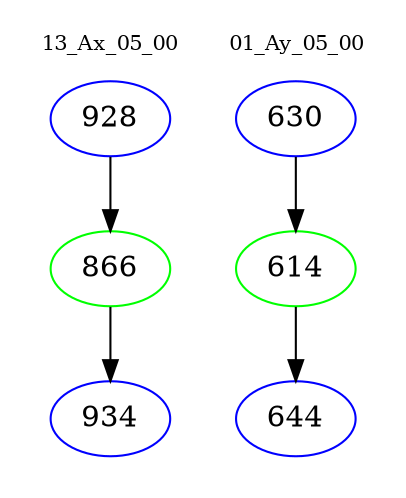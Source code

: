 digraph{
subgraph cluster_0 {
color = white
label = "13_Ax_05_00";
fontsize=10;
T0_928 [label="928", color="blue"]
T0_928 -> T0_866 [color="black"]
T0_866 [label="866", color="green"]
T0_866 -> T0_934 [color="black"]
T0_934 [label="934", color="blue"]
}
subgraph cluster_1 {
color = white
label = "01_Ay_05_00";
fontsize=10;
T1_630 [label="630", color="blue"]
T1_630 -> T1_614 [color="black"]
T1_614 [label="614", color="green"]
T1_614 -> T1_644 [color="black"]
T1_644 [label="644", color="blue"]
}
}
